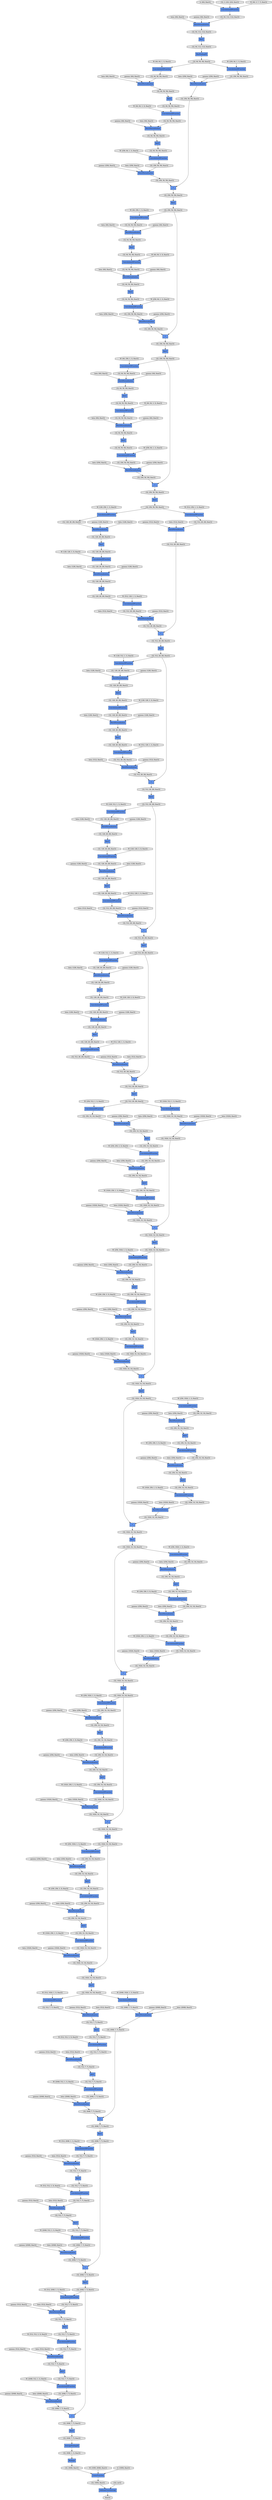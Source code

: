 digraph graphname{rankdir=TB;47191027253488 [label="beta: (512), float32",shape="octagon",fillcolor="#E0E0E0",style="filled"];47191027319080 [label="W: (256, 256, 3, 3), float32",shape="octagon",fillcolor="#E0E0E0",style="filled"];47191027319472 [label="gamma: (256), float32",shape="octagon",fillcolor="#E0E0E0",style="filled"];47191027254048 [label="W: (256, 512, 1, 1), float32",shape="octagon",fillcolor="#E0E0E0",style="filled"];47191027122976 [label="beta: (64), float32",shape="octagon",fillcolor="#E0E0E0",style="filled"];47191027319752 [label="beta: (256), float32",shape="octagon",fillcolor="#E0E0E0",style="filled"];47191027254440 [label="gamma: (256), float32",shape="octagon",fillcolor="#E0E0E0",style="filled"];47191027320088 [label="W: (1024, 256, 1, 1), float32",shape="octagon",fillcolor="#E0E0E0",style="filled"];47191027254720 [label="beta: (256), float32",shape="octagon",fillcolor="#E0E0E0",style="filled"];47191027123648 [label="gamma: (64), float32",shape="octagon",fillcolor="#E0E0E0",style="filled"];47191027320480 [label="gamma: (1024), float32",shape="octagon",fillcolor="#E0E0E0",style="filled"];47191027255056 [label="W: (256, 256, 3, 3), float32",shape="octagon",fillcolor="#E0E0E0",style="filled"];47191027320760 [label="beta: (1024), float32",shape="octagon",fillcolor="#E0E0E0",style="filled"];47191027124264 [label="b: (64), float32",shape="octagon",fillcolor="#E0E0E0",style="filled"];47191027255448 [label="gamma: (256), float32",shape="octagon",fillcolor="#E0E0E0",style="filled"];47191027321264 [label="W: (256, 1024, 1, 1), float32",shape="octagon",fillcolor="#E0E0E0",style="filled"];47191027255728 [label="beta: (256), float32",shape="octagon",fillcolor="#E0E0E0",style="filled"];47191027256064 [label="W: (1024, 256, 1, 1), float32",shape="octagon",fillcolor="#E0E0E0",style="filled"];47191027321656 [label="gamma: (256), float32",shape="octagon",fillcolor="#E0E0E0",style="filled"];47191027321936 [label="beta: (256), float32",shape="octagon",fillcolor="#E0E0E0",style="filled"];47191027256456 [label="gamma: (1024), float32",shape="octagon",fillcolor="#E0E0E0",style="filled"];47191027322272 [label="W: (256, 256, 3, 3), float32",shape="octagon",fillcolor="#E0E0E0",style="filled"];47191027256736 [label="beta: (1024), float32",shape="octagon",fillcolor="#E0E0E0",style="filled"];47191027257072 [label="W: (1024, 512, 1, 1), float32",shape="octagon",fillcolor="#E0E0E0",style="filled"];47191027322664 [label="gamma: (256), float32",shape="octagon",fillcolor="#E0E0E0",style="filled"];47192360292480 [label="Convolution2DFunction",shape="record",fillcolor="#6495ED",style="filled"];47191027159224 [label="beta: (256), float32",shape="octagon",fillcolor="#E0E0E0",style="filled"];47192360292536 [label="(32, 3, 224, 224), float32",shape="octagon",fillcolor="#E0E0E0",style="filled"];47191036825840 [label="gamma: (2048), float32",shape="octagon",fillcolor="#E0E0E0",style="filled"];47192360292760 [label="(32, 64, 112, 112), float32",shape="octagon",fillcolor="#E0E0E0",style="filled"];47192360817160 [label="(32, 1000), float32",shape="octagon",fillcolor="#E0E0E0",style="filled"];47191036826120 [label="beta: (2048), float32",shape="octagon",fillcolor="#E0E0E0",style="filled"];47192360292984 [label="ReLU",shape="record",fillcolor="#6495ED",style="filled"];47192360293040 [label="(32, 256, 56, 56), float32",shape="octagon",fillcolor="#E0E0E0",style="filled"];47192360293208 [label="(32, 256, 14, 14), float32",shape="octagon",fillcolor="#E0E0E0",style="filled"];47191027159896 [label="W: (64, 256, 1, 1), float32",shape="octagon",fillcolor="#E0E0E0",style="filled"];47192360293320 [label="Convolution2DFunction",shape="record",fillcolor="#6495ED",style="filled"];47191036826624 [label="W: (512, 2048, 1, 1), float32",shape="octagon",fillcolor="#E0E0E0",style="filled"];47192360293376 [label="(32, 256, 56, 56), float32",shape="octagon",fillcolor="#E0E0E0",style="filled"];47192360293488 [label="ReLU",shape="record",fillcolor="#6495ED",style="filled"];47192360293544 [label="BatchNormalization",shape="record",fillcolor="#6495ED",style="filled"];47191027160232 [label="gamma: (64), float32",shape="octagon",fillcolor="#E0E0E0",style="filled"];47192360293656 [label="(32, 64, 56, 56), float32",shape="octagon",fillcolor="#E0E0E0",style="filled"];47192360293712 [label="(32, 64, 56, 56), float32",shape="octagon",fillcolor="#E0E0E0",style="filled"];47191036827016 [label="gamma: (512), float32",shape="octagon",fillcolor="#E0E0E0",style="filled"];47192360293768 [label="BatchNormalization",shape="record",fillcolor="#6495ED",style="filled"];47192360293824 [label="ReLU",shape="record",fillcolor="#6495ED",style="filled"];47191027160512 [label="beta: (64), float32",shape="octagon",fillcolor="#E0E0E0",style="filled"];47192360293880 [label="Convolution2DFunction",shape="record",fillcolor="#6495ED",style="filled"];47191036827296 [label="beta: (512), float32",shape="octagon",fillcolor="#E0E0E0",style="filled"];47192360294048 [label="(32, 64, 56, 56), float32",shape="octagon",fillcolor="#E0E0E0",style="filled"];47192360294104 [label="(32, 64, 56, 56), float32",shape="octagon",fillcolor="#E0E0E0",style="filled"];47191027160792 [label="W: (64, 64, 3, 3), float32",shape="octagon",fillcolor="#E0E0E0",style="filled"];47192360294216 [label="BatchNormalization",shape="record",fillcolor="#6495ED",style="filled"];47191036827632 [label="W: (512, 512, 3, 3), float32",shape="octagon",fillcolor="#E0E0E0",style="filled"];47192360294384 [label="Convolution2DFunction",shape="record",fillcolor="#6495ED",style="filled"];47192360294440 [label="ReLU",shape="record",fillcolor="#6495ED",style="filled"];47191027161128 [label="gamma: (64), float32",shape="octagon",fillcolor="#E0E0E0",style="filled"];47192360294496 [label="(32, 64, 56, 56), float32",shape="octagon",fillcolor="#E0E0E0",style="filled"];47192360294552 [label="(32, 256, 56, 56), float32",shape="octagon",fillcolor="#E0E0E0",style="filled"];47192360294720 [label="ReLU",shape="record",fillcolor="#6495ED",style="filled"];47191027161408 [label="beta: (64), float32",shape="octagon",fillcolor="#E0E0E0",style="filled"];47191036828024 [label="gamma: (512), float32",shape="octagon",fillcolor="#E0E0E0",style="filled"];47192360294776 [label="(32, 64, 56, 56), float32",shape="octagon",fillcolor="#E0E0E0",style="filled"];47192360583064 [label="(32, 512, 7, 7), float32",shape="octagon",fillcolor="#E0E0E0",style="filled"];47192360294944 [label="_ + _",shape="record",fillcolor="#6495ED",style="filled"];47192360295000 [label="(32, 256, 56, 56), float32",shape="octagon",fillcolor="#E0E0E0",style="filled"];47192360819344 [label="float32",shape="octagon",fillcolor="#E0E0E0",style="filled"];47191036828304 [label="beta: (512), float32",shape="octagon",fillcolor="#E0E0E0",style="filled"];47192360295056 [label="BatchNormalization",shape="record",fillcolor="#6495ED",style="filled"];47192360295112 [label="(32, 64, 56, 56), float32",shape="octagon",fillcolor="#E0E0E0",style="filled"];47191027161744 [label="W: (256, 64, 1, 1), float32",shape="octagon",fillcolor="#E0E0E0",style="filled"];47192360196864 [label="ReLU",shape="record",fillcolor="#6495ED",style="filled"];47192360583120 [label="ReLU",shape="record",fillcolor="#6495ED",style="filled"];47192360295280 [label="(32, 256, 56, 56), float32",shape="octagon",fillcolor="#E0E0E0",style="filled"];47192360819624 [label="(32), int32",shape="octagon",fillcolor="#E0E0E0",style="filled"];47192360295336 [label="(32, 256, 56, 56), float32",shape="octagon",fillcolor="#E0E0E0",style="filled"];47191036828640 [label="W: (2048, 512, 1, 1), float32",shape="octagon",fillcolor="#E0E0E0",style="filled"];47191027162136 [label="gamma: (256), float32",shape="octagon",fillcolor="#E0E0E0",style="filled"];47192360295504 [label="Convolution2DFunction",shape="record",fillcolor="#6495ED",style="filled"];47192360295672 [label="Convolution2DFunction",shape="record",fillcolor="#6495ED",style="filled"];47191027162416 [label="beta: (256), float32",shape="octagon",fillcolor="#E0E0E0",style="filled"];47192360295728 [label="(32, 64, 112, 112), float32",shape="octagon",fillcolor="#E0E0E0",style="filled"];47191036829032 [label="gamma: (2048), float32",shape="octagon",fillcolor="#E0E0E0",style="filled"];47192360295784 [label="MaxPooling2D",shape="record",fillcolor="#6495ED",style="filled"];47192360295896 [label="(32, 64, 112, 112), float32",shape="octagon",fillcolor="#E0E0E0",style="filled"];47192360295952 [label="Convolution2DFunction",shape="record",fillcolor="#6495ED",style="filled"];47191036829312 [label="beta: (2048), float32",shape="octagon",fillcolor="#E0E0E0",style="filled"];47191027162920 [label="W: (64, 256, 1, 1), float32",shape="octagon",fillcolor="#E0E0E0",style="filled"];47192360296400 [label="(32, 64, 56, 56), float32",shape="octagon",fillcolor="#E0E0E0",style="filled"];47191027228744 [label="beta: (128), float32",shape="octagon",fillcolor="#E0E0E0",style="filled"];47191027195976 [label="W: (128, 128, 3, 3), float32",shape="octagon",fillcolor="#E0E0E0",style="filled"];47192360329512 [label="(32, 64, 56, 56), float32",shape="octagon",fillcolor="#E0E0E0",style="filled"];47192360329568 [label="BatchNormalization",shape="record",fillcolor="#6495ED",style="filled"];47191027229080 [label="W: (512, 128, 1, 1), float32",shape="octagon",fillcolor="#E0E0E0",style="filled"];47192360329624 [label="Convolution2DFunction",shape="record",fillcolor="#6495ED",style="filled"];47191027196368 [label="gamma: (128), float32",shape="octagon",fillcolor="#E0E0E0",style="filled"];47192360329680 [label="(32, 64, 56, 56), float32",shape="octagon",fillcolor="#E0E0E0",style="filled"];47192360329736 [label="ReLU",shape="record",fillcolor="#6495ED",style="filled"];47192360329792 [label="(32, 64, 56, 56), float32",shape="octagon",fillcolor="#E0E0E0",style="filled"];47192360329904 [label="BatchNormalization",shape="record",fillcolor="#6495ED",style="filled"];47191027196648 [label="beta: (128), float32",shape="octagon",fillcolor="#E0E0E0",style="filled"];47191027229472 [label="gamma: (512), float32",shape="octagon",fillcolor="#E0E0E0",style="filled"];47192360330184 [label="(32, 64, 56, 56), float32",shape="octagon",fillcolor="#E0E0E0",style="filled"];47191027229752 [label="beta: (512), float32",shape="octagon",fillcolor="#E0E0E0",style="filled"];47191027196984 [label="W: (512, 128, 1, 1), float32",shape="octagon",fillcolor="#E0E0E0",style="filled"];47192360330296 [label="Convolution2DFunction",shape="record",fillcolor="#6495ED",style="filled"];47192360330352 [label="(32, 64, 56, 56), float32",shape="octagon",fillcolor="#E0E0E0",style="filled"];47192360330408 [label="(32, 256, 56, 56), float32",shape="octagon",fillcolor="#E0E0E0",style="filled"];47192360330520 [label="(32, 128, 28, 28), float32",shape="octagon",fillcolor="#E0E0E0",style="filled"];47191027197376 [label="gamma: (512), float32",shape="octagon",fillcolor="#E0E0E0",style="filled"];47192360330688 [label="BatchNormalization",shape="record",fillcolor="#6495ED",style="filled"];47191027230256 [label="W: (128, 512, 1, 1), float32",shape="octagon",fillcolor="#E0E0E0",style="filled"];47192360330800 [label="(32, 256, 56, 56), float32",shape="octagon",fillcolor="#E0E0E0",style="filled"];47192360330856 [label="_ + _",shape="record",fillcolor="#6495ED",style="filled"];47192360330912 [label="(32, 256, 56, 56), float32",shape="octagon",fillcolor="#E0E0E0",style="filled"];47191027197656 [label="beta: (512), float32",shape="octagon",fillcolor="#E0E0E0",style="filled"];47192360331024 [label="(32, 256, 56, 56), float32",shape="octagon",fillcolor="#E0E0E0",style="filled"];47191027230648 [label="gamma: (128), float32",shape="octagon",fillcolor="#E0E0E0",style="filled"];47192360331248 [label="(32, 64, 56, 56), float32",shape="octagon",fillcolor="#E0E0E0",style="filled"];47191027197992 [label="W: (512, 256, 1, 1), float32",shape="octagon",fillcolor="#E0E0E0",style="filled"];47192360331304 [label="(32, 256, 56, 56), float32",shape="octagon",fillcolor="#E0E0E0",style="filled"];47191027230928 [label="beta: (128), float32",shape="octagon",fillcolor="#E0E0E0",style="filled"];47192360331472 [label="(32, 256, 56, 56), float32",shape="octagon",fillcolor="#E0E0E0",style="filled"];47192360331528 [label="ReLU",shape="record",fillcolor="#6495ED",style="filled"];47192360331584 [label="(32, 256, 56, 56), float32",shape="octagon",fillcolor="#E0E0E0",style="filled"];47192360331640 [label="ReLU",shape="record",fillcolor="#6495ED",style="filled"];47191027198384 [label="gamma: (512), float32",shape="octagon",fillcolor="#E0E0E0",style="filled"];47192360331808 [label="Convolution2DFunction",shape="record",fillcolor="#6495ED",style="filled"];47191027231264 [label="W: (128, 128, 3, 3), float32",shape="octagon",fillcolor="#E0E0E0",style="filled"];47192360331864 [label="(32, 256, 56, 56), float32",shape="octagon",fillcolor="#E0E0E0",style="filled"];47191027198664 [label="beta: (512), float32",shape="octagon",fillcolor="#E0E0E0",style="filled"];47192360332088 [label="Convolution2DFunction",shape="record",fillcolor="#6495ED",style="filled"];47192360332144 [label="(32, 128, 28, 28), float32",shape="octagon",fillcolor="#E0E0E0",style="filled"];47191027231656 [label="gamma: (128), float32",shape="octagon",fillcolor="#E0E0E0",style="filled"];47192360332200 [label="BatchNormalization",shape="record",fillcolor="#6495ED",style="filled"];47192360332256 [label="Convolution2DFunction",shape="record",fillcolor="#6495ED",style="filled"];47192360332312 [label="(32, 128, 28, 28), float32",shape="octagon",fillcolor="#E0E0E0",style="filled"];47192360332368 [label="ReLU",shape="record",fillcolor="#6495ED",style="filled"];47192360332424 [label="(32, 128, 28, 28), float32",shape="octagon",fillcolor="#E0E0E0",style="filled"];47191027231936 [label="beta: (128), float32",shape="octagon",fillcolor="#E0E0E0",style="filled"];47191027199168 [label="W: (128, 512, 1, 1), float32",shape="octagon",fillcolor="#E0E0E0",style="filled"];47192360332536 [label="BatchNormalization",shape="record",fillcolor="#6495ED",style="filled"];47191027232272 [label="W: (512, 128, 1, 1), float32",shape="octagon",fillcolor="#E0E0E0",style="filled"];47192360332816 [label="(32, 128, 28, 28), float32",shape="octagon",fillcolor="#E0E0E0",style="filled"];47191027199560 [label="gamma: (128), float32",shape="octagon",fillcolor="#E0E0E0",style="filled"];47192360332928 [label="Convolution2DFunction",shape="record",fillcolor="#6495ED",style="filled"];47192360332984 [label="(32, 128, 28, 28), float32",shape="octagon",fillcolor="#E0E0E0",style="filled"];47192360333040 [label="(32, 512, 28, 28), float32",shape="octagon",fillcolor="#E0E0E0",style="filled"];47191027199840 [label="beta: (128), float32",shape="octagon",fillcolor="#E0E0E0",style="filled"];47192360333152 [label="Convolution2DFunction",shape="record",fillcolor="#6495ED",style="filled"];47191027232664 [label="gamma: (512), float32",shape="octagon",fillcolor="#E0E0E0",style="filled"];47191027298432 [label="W: (256, 1024, 1, 1), float32",shape="octagon",fillcolor="#E0E0E0",style="filled"];47191027364136 [label="beta: (1024), float32",shape="octagon",fillcolor="#E0E0E0",style="filled"];47191027298824 [label="gamma: (256), float32",shape="octagon",fillcolor="#E0E0E0",style="filled"];47192360202984 [label="BatchNormalization",shape="record",fillcolor="#6495ED",style="filled"];47191027299104 [label="beta: (256), float32",shape="octagon",fillcolor="#E0E0E0",style="filled"];47191027364696 [label="W: (512, 1024, 1, 1), float32",shape="octagon",fillcolor="#E0E0E0",style="filled"];47191027299440 [label="W: (256, 256, 3, 3), float32",shape="octagon",fillcolor="#E0E0E0",style="filled"];47191027365088 [label="gamma: (512), float32",shape="octagon",fillcolor="#E0E0E0",style="filled"];47191027365368 [label="beta: (512), float32",shape="octagon",fillcolor="#E0E0E0",style="filled"];47191027299832 [label="gamma: (256), float32",shape="octagon",fillcolor="#E0E0E0",style="filled"];47192359679648 [label="Convolution2DFunction",shape="record",fillcolor="#6495ED",style="filled"];47191027300112 [label="beta: (256), float32",shape="octagon",fillcolor="#E0E0E0",style="filled"];47191027365704 [label="W: (512, 512, 3, 3), float32",shape="octagon",fillcolor="#E0E0E0",style="filled"];47191027300448 [label="W: (1024, 256, 1, 1), float32",shape="octagon",fillcolor="#E0E0E0",style="filled"];47191027366096 [label="gamma: (512), float32",shape="octagon",fillcolor="#E0E0E0",style="filled"];47191027366376 [label="beta: (512), float32",shape="octagon",fillcolor="#E0E0E0",style="filled"];47191027300840 [label="gamma: (1024), float32",shape="octagon",fillcolor="#E0E0E0",style="filled"];47191027301120 [label="beta: (1024), float32",shape="octagon",fillcolor="#E0E0E0",style="filled"];47191027366712 [label="W: (2048, 512, 1, 1), float32",shape="octagon",fillcolor="#E0E0E0",style="filled"];47191027367104 [label="gamma: (2048), float32",shape="octagon",fillcolor="#E0E0E0",style="filled"];47191027301624 [label="W: (256, 1024, 1, 1), float32",shape="octagon",fillcolor="#E0E0E0",style="filled"];47191027367384 [label="beta: (2048), float32",shape="octagon",fillcolor="#E0E0E0",style="filled"];47191027302016 [label="gamma: (256), float32",shape="octagon",fillcolor="#E0E0E0",style="filled"];47191027367720 [label="W: (2048, 1024, 1, 1), float32",shape="octagon",fillcolor="#E0E0E0",style="filled"];47191027302296 [label="beta: (256), float32",shape="octagon",fillcolor="#E0E0E0",style="filled"];47189656092568 [label="BatchNormalization",shape="record",fillcolor="#6495ED",style="filled"];47192360403016 [label="BatchNormalization",shape="record",fillcolor="#6495ED",style="filled"];47191027335296 [label="beta: (256), float32",shape="octagon",fillcolor="#E0E0E0",style="filled"];47192360403072 [label="ReLU",shape="record",fillcolor="#6495ED",style="filled"];47192360403128 [label="(32, 512, 28, 28), float32",shape="octagon",fillcolor="#E0E0E0",style="filled"];47192360403184 [label="_ + _",shape="record",fillcolor="#6495ED",style="filled"];47192360403240 [label="(32, 512, 28, 28), float32",shape="octagon",fillcolor="#E0E0E0",style="filled"];47192360403352 [label="BatchNormalization",shape="record",fillcolor="#6495ED",style="filled"];47191027335632 [label="W: (1024, 256, 1, 1), float32",shape="octagon",fillcolor="#E0E0E0",style="filled"];47191027139080 [label="W: (64, 64, 1, 1), float32",shape="octagon",fillcolor="#E0E0E0",style="filled"];47192360403632 [label="(32, 512, 28, 28), float32",shape="octagon",fillcolor="#E0E0E0",style="filled"];47192360403688 [label="ReLU",shape="record",fillcolor="#6495ED",style="filled"];47192360403744 [label="(32, 128, 28, 28), float32",shape="octagon",fillcolor="#E0E0E0",style="filled"];47191027336024 [label="gamma: (1024), float32",shape="octagon",fillcolor="#E0E0E0",style="filled"];47192360403800 [label="(32, 512, 28, 28), float32",shape="octagon",fillcolor="#E0E0E0",style="filled"];47191027139472 [label="gamma: (64), float32",shape="octagon",fillcolor="#E0E0E0",style="filled"];47192360403968 [label="Convolution2DFunction",shape="record",fillcolor="#6495ED",style="filled"];47192360404024 [label="(32, 512, 28, 28), float32",shape="octagon",fillcolor="#E0E0E0",style="filled"];47191027336304 [label="beta: (1024), float32",shape="octagon",fillcolor="#E0E0E0",style="filled"];47191027139752 [label="beta: (64), float32",shape="octagon",fillcolor="#E0E0E0",style="filled"];47192360404248 [label="Convolution2DFunction",shape="record",fillcolor="#6495ED",style="filled"];47192360404304 [label="(32, 128, 28, 28), float32",shape="octagon",fillcolor="#E0E0E0",style="filled"];47192360404360 [label="BatchNormalization",shape="record",fillcolor="#6495ED",style="filled"];47192360404416 [label="Convolution2DFunction",shape="record",fillcolor="#6495ED",style="filled"];47192360404472 [label="(32, 128, 28, 28), float32",shape="octagon",fillcolor="#E0E0E0",style="filled"];47191027140088 [label="W: (64, 64, 3, 3), float32",shape="octagon",fillcolor="#E0E0E0",style="filled"];47192360404528 [label="ReLU",shape="record",fillcolor="#6495ED",style="filled"];47191027336808 [label="W: (256, 1024, 1, 1), float32",shape="octagon",fillcolor="#E0E0E0",style="filled"];47192360404584 [label="(32, 128, 28, 28), float32",shape="octagon",fillcolor="#E0E0E0",style="filled"];47192360404696 [label="BatchNormalization",shape="record",fillcolor="#6495ED",style="filled"];47191027140480 [label="gamma: (64), float32",shape="octagon",fillcolor="#E0E0E0",style="filled"];47191027337200 [label="gamma: (256), float32",shape="octagon",fillcolor="#E0E0E0",style="filled"];47192360404976 [label="(32, 128, 28, 28), float32",shape="octagon",fillcolor="#E0E0E0",style="filled"];47192360405032 [label="(32, 128, 28, 28), float32",shape="octagon",fillcolor="#E0E0E0",style="filled"];47192360405088 [label="_ + _",shape="record",fillcolor="#6495ED",style="filled"];47192360405144 [label="(32, 128, 28, 28), float32",shape="octagon",fillcolor="#E0E0E0",style="filled"];47191027140760 [label="beta: (64), float32",shape="octagon",fillcolor="#E0E0E0",style="filled"];47192360405200 [label="(32, 512, 28, 28), float32",shape="octagon",fillcolor="#E0E0E0",style="filled"];47191027337480 [label="beta: (256), float32",shape="octagon",fillcolor="#E0E0E0",style="filled"];47192360405312 [label="BatchNormalization",shape="record",fillcolor="#6495ED",style="filled"];47192360405480 [label="ReLU",shape="record",fillcolor="#6495ED",style="filled"];47191027141096 [label="W: (256, 64, 1, 1), float32",shape="octagon",fillcolor="#E0E0E0",style="filled"];47191027337816 [label="W: (256, 256, 3, 3), float32",shape="octagon",fillcolor="#E0E0E0",style="filled"];47192360405592 [label="(32, 512, 28, 28), float32",shape="octagon",fillcolor="#E0E0E0",style="filled"];47192360405648 [label="ReLU",shape="record",fillcolor="#6495ED",style="filled"];47192360405704 [label="(32, 512, 28, 28), float32",shape="octagon",fillcolor="#E0E0E0",style="filled"];47192360405872 [label="Convolution2DFunction",shape="record",fillcolor="#6495ED",style="filled"];47191027141488 [label="gamma: (256), float32",shape="octagon",fillcolor="#E0E0E0",style="filled"];47192360405928 [label="(32, 512, 28, 28), float32",shape="octagon",fillcolor="#E0E0E0",style="filled"];47191027338208 [label="gamma: (256), float32",shape="octagon",fillcolor="#E0E0E0",style="filled"];47191027141768 [label="beta: (256), float32",shape="octagon",fillcolor="#E0E0E0",style="filled"];47192360406208 [label="Convolution2DFunction",shape="record",fillcolor="#6495ED",style="filled"];47191027338488 [label="beta: (256), float32",shape="octagon",fillcolor="#E0E0E0",style="filled"];47192360406264 [label="(32, 128, 28, 28), float32",shape="octagon",fillcolor="#E0E0E0",style="filled"];47192360406320 [label="BatchNormalization",shape="record",fillcolor="#6495ED",style="filled"];47192360406376 [label="Convolution2DFunction",shape="record",fillcolor="#6495ED",style="filled"];47192360406432 [label="(32, 128, 28, 28), float32",shape="octagon",fillcolor="#E0E0E0",style="filled"];47192360406488 [label="ReLU",shape="record",fillcolor="#6495ED",style="filled"];47191027142104 [label="W: (256, 64, 1, 1), float32",shape="octagon",fillcolor="#E0E0E0",style="filled"];47192360406544 [label="(32, 128, 28, 28), float32",shape="octagon",fillcolor="#E0E0E0",style="filled"];47191027338824 [label="W: (1024, 256, 1, 1), float32",shape="octagon",fillcolor="#E0E0E0",style="filled"];47192360406656 [label="BatchNormalization",shape="record",fillcolor="#6495ED",style="filled"];47191027142496 [label="gamma: (256), float32",shape="octagon",fillcolor="#E0E0E0",style="filled"];47192360406936 [label="(32, 128, 28, 28), float32",shape="octagon",fillcolor="#E0E0E0",style="filled"];47191027339216 [label="gamma: (1024), float32",shape="octagon",fillcolor="#E0E0E0",style="filled"];47192360406992 [label="_ + _",shape="record",fillcolor="#6495ED",style="filled"];47192360603720 [label="BatchNormalization",shape="record",fillcolor="#6495ED",style="filled"];47192360439880 [label="(32, 128, 28, 28), float32",shape="octagon",fillcolor="#E0E0E0",style="filled"];47189670613064 [label="W: (64, 3, 7, 7), float32",shape="octagon",fillcolor="#E0E0E0",style="filled"];47192360439936 [label="(32, 128, 28, 28), float32",shape="octagon",fillcolor="#E0E0E0",style="filled"];47191036842168 [label="W: (512, 2048, 1, 1), float32",shape="octagon",fillcolor="#E0E0E0",style="filled"];47191027273912 [label="gamma: (1024), float32",shape="octagon",fillcolor="#E0E0E0",style="filled"];47192360439992 [label="(32, 512, 28, 28), float32",shape="octagon",fillcolor="#E0E0E0",style="filled"];47192360440104 [label="BatchNormalization",shape="record",fillcolor="#6495ED",style="filled"];47192360604056 [label="(32, 512, 7, 7), float32",shape="octagon",fillcolor="#E0E0E0",style="filled"];47192360440272 [label="ReLU",shape="record",fillcolor="#6495ED",style="filled"];47191027274192 [label="beta: (1024), float32",shape="octagon",fillcolor="#E0E0E0",style="filled"];47192360604112 [label="BatchNormalization",shape="record",fillcolor="#6495ED",style="filled"];47192360440384 [label="(32, 512, 28, 28), float32",shape="octagon",fillcolor="#E0E0E0",style="filled"];47191036842560 [label="gamma: (512), float32",shape="octagon",fillcolor="#E0E0E0",style="filled"];47192360604224 [label="ReLU",shape="record",fillcolor="#6495ED",style="filled"];47192360440440 [label="ReLU",shape="record",fillcolor="#6495ED",style="filled"];47189670351536 [label="Convolution2DFunction",shape="record",fillcolor="#6495ED",style="filled"];47192360440496 [label="(32, 512, 28, 28), float32",shape="octagon",fillcolor="#E0E0E0",style="filled"];47192360604448 [label="(32, 512, 7, 7), float32",shape="octagon",fillcolor="#E0E0E0",style="filled"];47191036842840 [label="beta: (512), float32",shape="octagon",fillcolor="#E0E0E0",style="filled"];47192360604504 [label="Convolution2DFunction",shape="record",fillcolor="#6495ED",style="filled"];47192360440720 [label="(32, 512, 28, 28), float32",shape="octagon",fillcolor="#E0E0E0",style="filled"];47192360604560 [label="(32, 2048, 7, 7), float32",shape="octagon",fillcolor="#E0E0E0",style="filled"];47191027274696 [label="W: (256, 1024, 1, 1), float32",shape="octagon",fillcolor="#E0E0E0",style="filled"];47188624626688 [label="ReLU",shape="record",fillcolor="#6495ED",style="filled"];47192360604728 [label="BatchNormalization",shape="record",fillcolor="#6495ED",style="filled"];47192360604784 [label="(32, 2048, 7, 7), float32",shape="octagon",fillcolor="#E0E0E0",style="filled"];47191036843176 [label="W: (512, 512, 3, 3), float32",shape="octagon",fillcolor="#E0E0E0",style="filled"];47192360604840 [label="(32, 2048, 7, 7), float32",shape="octagon",fillcolor="#E0E0E0",style="filled"];47192360441000 [label="Convolution2DFunction",shape="record",fillcolor="#6495ED",style="filled"];47192360441056 [label="(32, 128, 28, 28), float32",shape="octagon",fillcolor="#E0E0E0",style="filled"];47192360441112 [label="BatchNormalization",shape="record",fillcolor="#6495ED",style="filled"];47191027275088 [label="gamma: (256), float32",shape="octagon",fillcolor="#E0E0E0",style="filled"];47192360441168 [label="Convolution2DFunction",shape="record",fillcolor="#6495ED",style="filled"];47192360441224 [label="(32, 128, 28, 28), float32",shape="octagon",fillcolor="#E0E0E0",style="filled"];47192360441280 [label="ReLU",shape="record",fillcolor="#6495ED",style="filled"];47192360441336 [label="(32, 128, 28, 28), float32",shape="octagon",fillcolor="#E0E0E0",style="filled"];47191036843568 [label="gamma: (512), float32",shape="octagon",fillcolor="#E0E0E0",style="filled"];47192360605232 [label="(32, 2048, 7, 7), float32",shape="octagon",fillcolor="#E0E0E0",style="filled"];47192360605288 [label="_ + _",shape="record",fillcolor="#6495ED",style="filled"];47191027275368 [label="beta: (256), float32",shape="octagon",fillcolor="#E0E0E0",style="filled"];47192360441448 [label="BatchNormalization",shape="record",fillcolor="#6495ED",style="filled"];47192360605400 [label="Convolution2DFunction",shape="record",fillcolor="#6495ED",style="filled"];47191036843848 [label="beta: (512), float32",shape="octagon",fillcolor="#E0E0E0",style="filled"];47192360605512 [label="BatchNormalization",shape="record",fillcolor="#6495ED",style="filled"];47192360441728 [label="(32, 128, 28, 28), float32",shape="octagon",fillcolor="#E0E0E0",style="filled"];47192360605568 [label="(32, 2048, 7, 7), float32",shape="octagon",fillcolor="#E0E0E0",style="filled"];47192360605624 [label="Convolution2DFunction",shape="record",fillcolor="#6495ED",style="filled"];47191027275704 [label="W: (256, 256, 3, 3), float32",shape="octagon",fillcolor="#E0E0E0",style="filled"];47192360441840 [label="_ + _",shape="record",fillcolor="#6495ED",style="filled"];47192360441896 [label="(32, 128, 28, 28), float32",shape="octagon",fillcolor="#E0E0E0",style="filled"];47192360605736 [label="(32, 512, 7, 7), float32",shape="octagon",fillcolor="#E0E0E0",style="filled"];47192360441952 [label="(32, 512, 28, 28), float32",shape="octagon",fillcolor="#E0E0E0",style="filled"];47192360605792 [label="ReLU",shape="record",fillcolor="#6495ED",style="filled"];47191036844184 [label="W: (2048, 512, 1, 1), float32",shape="octagon",fillcolor="#E0E0E0",style="filled"];47192360442064 [label="ReLU",shape="record",fillcolor="#6495ED",style="filled"];47192360605960 [label="(32, 2048, 7, 7), float32",shape="octagon",fillcolor="#E0E0E0",style="filled"];47191027276096 [label="gamma: (256), float32",shape="octagon",fillcolor="#E0E0E0",style="filled"];47192360442232 [label="ReLU",shape="record",fillcolor="#6495ED",style="filled"];47192360442288 [label="BatchNormalization",shape="record",fillcolor="#6495ED",style="filled"];47192360606128 [label="Convolution2DFunction",shape="record",fillcolor="#6495ED",style="filled"];47192360442344 [label="(32, 512, 28, 28), float32",shape="octagon",fillcolor="#E0E0E0",style="filled"];47192360606184 [label="(32, 512, 7, 7), float32",shape="octagon",fillcolor="#E0E0E0",style="filled"];47191036844576 [label="gamma: (2048), float32",shape="octagon",fillcolor="#E0E0E0",style="filled"];47192360442400 [label="(32, 256, 14, 14), float32",shape="octagon",fillcolor="#E0E0E0",style="filled"];47192360442456 [label="(32, 512, 28, 28), float32",shape="octagon",fillcolor="#E0E0E0",style="filled"];47191027276376 [label="beta: (256), float32",shape="octagon",fillcolor="#E0E0E0",style="filled"];47192360606408 [label="(32, 512, 7, 7), float32",shape="octagon",fillcolor="#E0E0E0",style="filled"];47192360606464 [label="ReLU",shape="record",fillcolor="#6495ED",style="filled"];47191036844856 [label="beta: (2048), float32",shape="octagon",fillcolor="#E0E0E0",style="filled"];47192360442680 [label="(32, 512, 28, 28), float32",shape="octagon",fillcolor="#E0E0E0",style="filled"];47192360606576 [label="(32, 512, 7, 7), float32",shape="octagon",fillcolor="#E0E0E0",style="filled"];47192360606632 [label="Convolution2DFunction",shape="record",fillcolor="#6495ED",style="filled"];47191027276712 [label="W: (1024, 256, 1, 1), float32",shape="octagon",fillcolor="#E0E0E0",style="filled"];47192360606688 [label="ReLU",shape="record",fillcolor="#6495ED",style="filled"];47192360442904 [label="Convolution2DFunction",shape="record",fillcolor="#6495ED",style="filled"];47192360442960 [label="(32, 256, 14, 14), float32",shape="octagon",fillcolor="#E0E0E0",style="filled"];47191036845192 [label="W: (1000, 2048), float32",shape="octagon",fillcolor="#E0E0E0",style="filled"];47192360443016 [label="BatchNormalization",shape="record",fillcolor="#6495ED",style="filled"];47192360606912 [label="BatchNormalization",shape="record",fillcolor="#6495ED",style="filled"];47192360443072 [label="Convolution2DFunction",shape="record",fillcolor="#6495ED",style="filled"];47192360443128 [label="(32, 256, 14, 14), float32",shape="octagon",fillcolor="#E0E0E0",style="filled"];47192360606968 [label="(32, 512, 7, 7), float32",shape="octagon",fillcolor="#E0E0E0",style="filled"];47191027277104 [label="gamma: (1024), float32",shape="octagon",fillcolor="#E0E0E0",style="filled"];47192360443184 [label="ReLU",shape="record",fillcolor="#6495ED",style="filled"];47192360443240 [label="(32, 256, 14, 14), float32",shape="octagon",fillcolor="#E0E0E0",style="filled"];47192360607136 [label="BatchNormalization",shape="record",fillcolor="#6495ED",style="filled"];47192360443352 [label="BatchNormalization",shape="record",fillcolor="#6495ED",style="filled"];47191027277384 [label="beta: (1024), float32",shape="octagon",fillcolor="#E0E0E0",style="filled"];47191036845696 [label="b: (1000), float32",shape="octagon",fillcolor="#E0E0E0",style="filled"];47192360607360 [label="(32, 512, 7, 7), float32",shape="octagon",fillcolor="#E0E0E0",style="filled"];47188818976384 [label="_ + _",shape="record",fillcolor="#6495ED",style="filled"];47192360607416 [label="_ + _",shape="record",fillcolor="#6495ED",style="filled"];47192360607472 [label="(32, 2048, 7, 7), float32",shape="octagon",fillcolor="#E0E0E0",style="filled"];47192360443632 [label="(32, 256, 14, 14), float32",shape="octagon",fillcolor="#E0E0E0",style="filled"];47192360443744 [label="Convolution2DFunction",shape="record",fillcolor="#6495ED",style="filled"];47192360443800 [label="(32, 256, 14, 14), float32",shape="octagon",fillcolor="#E0E0E0",style="filled"];47192360443856 [label="(32, 1024, 14, 14), float32",shape="octagon",fillcolor="#E0E0E0",style="filled"];47192360509568 [label="BatchNormalization",shape="record",fillcolor="#6495ED",style="filled"];47192360509624 [label="(32, 256, 14, 14), float32",shape="octagon",fillcolor="#E0E0E0",style="filled"];47192360509680 [label="(32, 256, 14, 14), float32",shape="octagon",fillcolor="#E0E0E0",style="filled"];47191027212528 [label="W: (128, 128, 3, 3), float32",shape="octagon",fillcolor="#E0E0E0",style="filled"];47191027179760 [label="gamma: (64), float32",shape="octagon",fillcolor="#E0E0E0",style="filled"];47192360509736 [label="_ + _",shape="record",fillcolor="#6495ED",style="filled"];47192360509792 [label="(32, 256, 14, 14), float32",shape="octagon",fillcolor="#E0E0E0",style="filled"];47189670388064 [label="(32, 64, 56, 56), float32",shape="octagon",fillcolor="#E0E0E0",style="filled"];47192360509848 [label="(32, 1024, 14, 14), float32",shape="octagon",fillcolor="#E0E0E0",style="filled"];47192360247704 [label="BatchNormalization",shape="record",fillcolor="#6495ED",style="filled"];47192360509960 [label="BatchNormalization",shape="record",fillcolor="#6495ED",style="filled"];47191027180040 [label="beta: (64), float32",shape="octagon",fillcolor="#E0E0E0",style="filled"];47191027212920 [label="gamma: (128), float32",shape="octagon",fillcolor="#E0E0E0",style="filled"];47192360510128 [label="ReLU",shape="record",fillcolor="#6495ED",style="filled"];47192360510240 [label="(32, 1024, 14, 14), float32",shape="octagon",fillcolor="#E0E0E0",style="filled"];47192360510296 [label="ReLU",shape="record",fillcolor="#6495ED",style="filled"];47191027180376 [label="W: (64, 64, 3, 3), float32",shape="octagon",fillcolor="#E0E0E0",style="filled"];47192360510352 [label="(32, 1024, 14, 14), float32",shape="octagon",fillcolor="#E0E0E0",style="filled"];47191027213200 [label="beta: (128), float32",shape="octagon",fillcolor="#E0E0E0",style="filled"];47192360510520 [label="Convolution2DFunction",shape="record",fillcolor="#6495ED",style="filled"];47192360510576 [label="(32, 1024, 14, 14), float32",shape="octagon",fillcolor="#E0E0E0",style="filled"];47191027213536 [label="W: (512, 128, 1, 1), float32",shape="octagon",fillcolor="#E0E0E0",style="filled"];47191027180768 [label="gamma: (64), float32",shape="octagon",fillcolor="#E0E0E0",style="filled"];47192360510856 [label="Convolution2DFunction",shape="record",fillcolor="#6495ED",style="filled"];47192360510912 [label="(32, 256, 14, 14), float32",shape="octagon",fillcolor="#E0E0E0",style="filled"];47192360510968 [label="BatchNormalization",shape="record",fillcolor="#6495ED",style="filled"];47191027181048 [label="beta: (64), float32",shape="octagon",fillcolor="#E0E0E0",style="filled"];47192360511024 [label="Convolution2DFunction",shape="record",fillcolor="#6495ED",style="filled"];47192360511080 [label="(32, 256, 14, 14), float32",shape="octagon",fillcolor="#E0E0E0",style="filled"];47191027213928 [label="gamma: (512), float32",shape="octagon",fillcolor="#E0E0E0",style="filled"];47192360511136 [label="ReLU",shape="record",fillcolor="#6495ED",style="filled"];47192360511192 [label="(32, 256, 14, 14), float32",shape="octagon",fillcolor="#E0E0E0",style="filled"];47192360511304 [label="BatchNormalization",shape="record",fillcolor="#6495ED",style="filled"];47191027181384 [label="W: (256, 64, 1, 1), float32",shape="octagon",fillcolor="#E0E0E0",style="filled"];47192360249160 [label="ReLU",shape="record",fillcolor="#6495ED",style="filled"];47191027214208 [label="beta: (512), float32",shape="octagon",fillcolor="#E0E0E0",style="filled"];47192360249328 [label="(32, 64, 56, 56), float32",shape="octagon",fillcolor="#E0E0E0",style="filled"];47192360511584 [label="(32, 256, 14, 14), float32",shape="octagon",fillcolor="#E0E0E0",style="filled"];47192360511640 [label="ReLU",shape="record",fillcolor="#6495ED",style="filled"];47192360249496 [label="BatchNormalization",shape="record",fillcolor="#6495ED",style="filled"];47192360511696 [label="_ + _",shape="record",fillcolor="#6495ED",style="filled"];47191027181776 [label="gamma: (256), float32",shape="octagon",fillcolor="#E0E0E0",style="filled"];47192360511752 [label="(32, 256, 14, 14), float32",shape="octagon",fillcolor="#E0E0E0",style="filled"];47192360511808 [label="(32, 1024, 14, 14), float32",shape="octagon",fillcolor="#E0E0E0",style="filled"];47191027214712 [label="W: (128, 512, 1, 1), float32",shape="octagon",fillcolor="#E0E0E0",style="filled"];47192360249720 [label="(32, 64, 56, 56), float32",shape="octagon",fillcolor="#E0E0E0",style="filled"];47192360511920 [label="BatchNormalization",shape="record",fillcolor="#6495ED",style="filled"];47191027182056 [label="beta: (256), float32",shape="octagon",fillcolor="#E0E0E0",style="filled"];47192360512200 [label="(32, 1024, 14, 14), float32",shape="octagon",fillcolor="#E0E0E0",style="filled"];47191027215104 [label="gamma: (128), float32",shape="octagon",fillcolor="#E0E0E0",style="filled"];47192360512424 [label="ReLU",shape="record",fillcolor="#6495ED",style="filled"];47191027215384 [label="beta: (128), float32",shape="octagon",fillcolor="#E0E0E0",style="filled"];47191027182616 [label="W: (128, 256, 1, 1), float32",shape="octagon",fillcolor="#E0E0E0",style="filled"];47189670390808 [label="Convolution2DFunction",shape="record",fillcolor="#6495ED",style="filled"];47191027215720 [label="W: (128, 128, 3, 3), float32",shape="octagon",fillcolor="#E0E0E0",style="filled"];47191027183008 [label="gamma: (128), float32",shape="octagon",fillcolor="#E0E0E0",style="filled"];47192360251008 [label="Convolution2DFunction",shape="record",fillcolor="#6495ED",style="filled"];47192360251064 [label="BatchNormalization",shape="record",fillcolor="#6495ED",style="filled"];47191027183288 [label="beta: (128), float32",shape="octagon",fillcolor="#E0E0E0",style="filled"];47191027216112 [label="gamma: (128), float32",shape="octagon",fillcolor="#E0E0E0",style="filled"];47192360251120 [label="(32, 64, 56, 56), float32",shape="octagon",fillcolor="#E0E0E0",style="filled"];47192360251176 [label="(32, 64, 56, 56), float32",shape="octagon",fillcolor="#E0E0E0",style="filled"];47192360644736 [label="(32, 2048, 7, 7), float32",shape="octagon",fillcolor="#E0E0E0",style="filled"];47192360480896 [label="ReLU",shape="record",fillcolor="#6495ED",style="filled"];47192360644792 [label="LinearFunction",shape="record",fillcolor="#6495ED",style="filled"];47192360644848 [label="(32, 2048, 7, 7), float32",shape="octagon",fillcolor="#E0E0E0",style="filled"];47192360579312 [label="BatchNormalization",shape="record",fillcolor="#6495ED",style="filled"];47192360579368 [label="(32, 256, 14, 14), float32",shape="octagon",fillcolor="#E0E0E0",style="filled"];47192360481064 [label="BatchNormalization",shape="record",fillcolor="#6495ED",style="filled"];47192360644960 [label="(32, 2048, 7, 7), float32",shape="octagon",fillcolor="#E0E0E0",style="filled"];47192360481120 [label="BatchNormalization",shape="record",fillcolor="#6495ED",style="filled"];47192360481176 [label="(32, 1024, 14, 14), float32",shape="octagon",fillcolor="#E0E0E0",style="filled"];47192360645072 [label="(32, 512, 7, 7), float32",shape="octagon",fillcolor="#E0E0E0",style="filled"];47192360481232 [label="_ + _",shape="record",fillcolor="#6495ED",style="filled"];47192360645128 [label="ReLU",shape="record",fillcolor="#6495ED",style="filled"];47192360481288 [label="(32, 1024, 14, 14), float32",shape="octagon",fillcolor="#E0E0E0",style="filled"];47192360579704 [label="(32, 256, 14, 14), float32",shape="octagon",fillcolor="#E0E0E0",style="filled"];47192360546992 [label="(32, 1024, 14, 14), float32",shape="octagon",fillcolor="#E0E0E0",style="filled"];47192360645408 [label="ReLU",shape="record",fillcolor="#6495ED",style="filled"];47192360547160 [label="Convolution2DFunction",shape="record",fillcolor="#6495ED",style="filled"];47192360481624 [label="Convolution2DFunction",shape="record",fillcolor="#6495ED",style="filled"];47192360481680 [label="(32, 1024, 14, 14), float32",shape="octagon",fillcolor="#E0E0E0",style="filled"];47192360645520 [label="BatchNormalization",shape="record",fillcolor="#6495ED",style="filled"];47192360579984 [label="Convolution2DFunction",shape="record",fillcolor="#6495ED",style="filled"];47192360547216 [label="(32, 1024, 14, 14), float32",shape="octagon",fillcolor="#E0E0E0",style="filled"];47192360481736 [label="ReLU",shape="record",fillcolor="#6495ED",style="filled"];47192360645632 [label="Convolution2DFunction",shape="record",fillcolor="#6495ED",style="filled"];47192360481792 [label="(32, 256, 14, 14), float32",shape="octagon",fillcolor="#E0E0E0",style="filled"];47192360481848 [label="(32, 1024, 14, 14), float32",shape="octagon",fillcolor="#E0E0E0",style="filled"];47192360645744 [label="(32, 512, 7, 7), float32",shape="octagon",fillcolor="#E0E0E0",style="filled"];47192360645800 [label="Convolution2DFunction",shape="record",fillcolor="#6495ED",style="filled"];47192360580264 [label="ReLU",shape="record",fillcolor="#6495ED",style="filled"];47192360547496 [label="Convolution2DFunction",shape="record",fillcolor="#6495ED",style="filled"];47192360482016 [label="Convolution2DFunction",shape="record",fillcolor="#6495ED",style="filled"];47192360482072 [label="(32, 1024, 14, 14), float32",shape="octagon",fillcolor="#E0E0E0",style="filled"];47192360645968 [label="(32, 512, 7, 7), float32",shape="octagon",fillcolor="#E0E0E0",style="filled"];47192360646024 [label="(32, 512, 7, 7), float32",shape="octagon",fillcolor="#E0E0E0",style="filled"];47192360580488 [label="(32, 256, 14, 14), float32",shape="octagon",fillcolor="#E0E0E0",style="filled"];47192360646136 [label="BatchNormalization",shape="record",fillcolor="#6495ED",style="filled"];47192360482296 [label="Convolution2DFunction",shape="record",fillcolor="#6495ED",style="filled"];47192360482352 [label="(32, 256, 14, 14), float32",shape="octagon",fillcolor="#E0E0E0",style="filled"];47192360482408 [label="BatchNormalization",shape="record",fillcolor="#6495ED",style="filled"];47192360482464 [label="Convolution2DFunction",shape="record",fillcolor="#6495ED",style="filled"];47192360580824 [label="(32, 256, 14, 14), float32",shape="octagon",fillcolor="#E0E0E0",style="filled"];47192360482520 [label="(32, 256, 14, 14), float32",shape="octagon",fillcolor="#E0E0E0",style="filled"];47192360482576 [label="ReLU",shape="record",fillcolor="#6495ED",style="filled"];47192360646416 [label="(32, 512, 7, 7), float32",shape="octagon",fillcolor="#E0E0E0",style="filled"];47192360580880 [label="BatchNormalization",shape="record",fillcolor="#6495ED",style="filled"];47192360482632 [label="(32, 256, 14, 14), float32",shape="octagon",fillcolor="#E0E0E0",style="filled"];47192360646472 [label="(32, 2048), float32",shape="octagon",fillcolor="#E0E0E0",style="filled"];47192360580936 [label="BatchNormalization",shape="record",fillcolor="#6495ED",style="filled"];47192360646528 [label="_ + _",shape="record",fillcolor="#6495ED",style="filled"];47192360646584 [label="(32, 512, 7, 7), float32",shape="octagon",fillcolor="#E0E0E0",style="filled"];47192360482744 [label="BatchNormalization",shape="record",fillcolor="#6495ED",style="filled"];47192360646640 [label="(32, 2048, 7, 7), float32",shape="octagon",fillcolor="#E0E0E0",style="filled"];47192360581104 [label="(32, 256, 14, 14), float32",shape="octagon",fillcolor="#E0E0E0",style="filled"];47192360581160 [label="_ + _",shape="record",fillcolor="#6495ED",style="filled"];47192360646752 [label="(32, 2048, 1, 1), float32",shape="octagon",fillcolor="#E0E0E0",style="filled"];47192360581216 [label="(32, 1024, 14, 14), float32",shape="octagon",fillcolor="#E0E0E0",style="filled"];47192360548448 [label="(32, 256, 14, 14), float32",shape="octagon",fillcolor="#E0E0E0",style="filled"];47192360548504 [label="BatchNormalization",shape="record",fillcolor="#6495ED",style="filled"];47192360483024 [label="(32, 256, 14, 14), float32",shape="octagon",fillcolor="#E0E0E0",style="filled"];47192360581328 [label="(32, 1024, 14, 14), float32",shape="octagon",fillcolor="#E0E0E0",style="filled"];47192360548560 [label="Convolution2DFunction",shape="record",fillcolor="#6495ED",style="filled"];47192360646920 [label="ReLU",shape="record",fillcolor="#6495ED",style="filled"];47192360548616 [label="(32, 256, 14, 14), float32",shape="octagon",fillcolor="#E0E0E0",style="filled"];47192360483080 [label="(32, 256, 14, 14), float32",shape="octagon",fillcolor="#E0E0E0",style="filled"];47192360646976 [label="SoftmaxCrossEntropy",shape="record",fillcolor="#6495ED",style="filled"];47192360548672 [label="ReLU",shape="record",fillcolor="#6495ED",style="filled"];47192360483136 [label="_ + _",shape="record",fillcolor="#6495ED",style="filled"];47192360647032 [label="(32, 2048, 7, 7), float32",shape="octagon",fillcolor="#E0E0E0",style="filled"];47192360548728 [label="(32, 256, 14, 14), float32",shape="octagon",fillcolor="#E0E0E0",style="filled"];47192360483192 [label="(32, 256, 14, 14), float32",shape="octagon",fillcolor="#E0E0E0",style="filled"];47192360483248 [label="(32, 1024, 14, 14), float32",shape="octagon",fillcolor="#E0E0E0",style="filled"];47192360647144 [label="(32, 2048, 7, 7), float32",shape="octagon",fillcolor="#E0E0E0",style="filled"];47192360581608 [label="(32, 512, 7, 7), float32",shape="octagon",fillcolor="#E0E0E0",style="filled"];47192360548840 [label="(32, 256, 14, 14), float32",shape="octagon",fillcolor="#E0E0E0",style="filled"];47192360483360 [label="BatchNormalization",shape="record",fillcolor="#6495ED",style="filled"];47192360581720 [label="(32, 1024, 14, 14), float32",shape="octagon",fillcolor="#E0E0E0",style="filled"];47192360647312 [label="Reshape",shape="record",fillcolor="#6495ED",style="filled"];47192360581776 [label="AveragePooling2D",shape="record",fillcolor="#6495ED",style="filled"];47192360647368 [label="(32, 2048, 7, 7), float32",shape="octagon",fillcolor="#E0E0E0",style="filled"];47192360483528 [label="ReLU",shape="record",fillcolor="#6495ED",style="filled"];47192360549120 [label="BatchNormalization",shape="record",fillcolor="#6495ED",style="filled"];47192360483640 [label="(32, 1024, 14, 14), float32",shape="octagon",fillcolor="#E0E0E0",style="filled"];47192360483696 [label="ReLU",shape="record",fillcolor="#6495ED",style="filled"];47192360483752 [label="(32, 1024, 14, 14), float32",shape="octagon",fillcolor="#E0E0E0",style="filled"];47192360549344 [label="(32, 256, 14, 14), float32",shape="octagon",fillcolor="#E0E0E0",style="filled"];47192360549400 [label="BatchNormalization",shape="record",fillcolor="#6495ED",style="filled"];47192360549456 [label="ReLU",shape="record",fillcolor="#6495ED",style="filled"];47192360483920 [label="Convolution2DFunction",shape="record",fillcolor="#6495ED",style="filled"];47192360582280 [label="ReLU",shape="record",fillcolor="#6495ED",style="filled"];47192360483976 [label="(32, 1024, 14, 14), float32",shape="octagon",fillcolor="#E0E0E0",style="filled"];47192360582392 [label="(32, 1024, 14, 14), float32",shape="octagon",fillcolor="#E0E0E0",style="filled"];47192360549624 [label="(32, 256, 14, 14), float32",shape="octagon",fillcolor="#E0E0E0",style="filled"];47192360549680 [label="_ + _",shape="record",fillcolor="#6495ED",style="filled"];47192360549736 [label="(32, 1024, 14, 14), float32",shape="octagon",fillcolor="#E0E0E0",style="filled"];47192360582560 [label="(32, 512, 7, 7), float32",shape="octagon",fillcolor="#E0E0E0",style="filled"];47192360484256 [label="Convolution2DFunction",shape="record",fillcolor="#6495ED",style="filled"];47192360582616 [label="ReLU",shape="record",fillcolor="#6495ED",style="filled"];47192360484312 [label="(32, 256, 14, 14), float32",shape="octagon",fillcolor="#E0E0E0",style="filled"];47192360484368 [label="BatchNormalization",shape="record",fillcolor="#6495ED",style="filled"];47192360582728 [label="Convolution2DFunction",shape="record",fillcolor="#6495ED",style="filled"];47192360549960 [label="(32, 1024, 14, 14), float32",shape="octagon",fillcolor="#E0E0E0",style="filled"];47192360484424 [label="Convolution2DFunction",shape="record",fillcolor="#6495ED",style="filled"];47192360484480 [label="(32, 256, 14, 14), float32",shape="octagon",fillcolor="#E0E0E0",style="filled"];47192360582784 [label="BatchNormalization",shape="record",fillcolor="#6495ED",style="filled"];47192360550016 [label="ReLU",shape="record",fillcolor="#6495ED",style="filled"];47192360582840 [label="Convolution2DFunction",shape="record",fillcolor="#6495ED",style="filled"];47192360550072 [label="(32, 1024, 14, 14), float32",shape="octagon",fillcolor="#E0E0E0",style="filled"];47192360484536 [label="ReLU",shape="record",fillcolor="#6495ED",style="filled"];47192360582896 [label="(32, 512, 7, 7), float32",shape="octagon",fillcolor="#E0E0E0",style="filled"];47192360484592 [label="(32, 256, 14, 14), float32",shape="octagon",fillcolor="#E0E0E0",style="filled"];47192360550296 [label="(32, 1024, 14, 14), float32",shape="octagon",fillcolor="#E0E0E0",style="filled"];47192360550352 [label="Convolution2DFunction",shape="record",fillcolor="#6495ED",style="filled"];47192360443856 -> 47192360443352;47192360295728 -> 47192360292984;47192360509568 -> 47192360510240;47192360442680 -> 47189670351536;47192360441952 -> 47192360441448;47192360510576 -> 47192360511696;47191027232664 -> 47192360441448;47191027302296 -> 47192360509960;47192360295504 -> 47192360251120;47192360580880 -> 47192360581328;47192360405088 -> 47192360405704;47191027213536 -> 47192360404416;47192360481736 -> 47192360482072;47192360550072 -> 47192360549456;47192360607416 -> 47192360644736;47192360295336 -> 47192360293320;47191027139472 -> 47189656092568;47191027367384 -> 47192360603720;47192360583064 -> 47192360582784;47192360580264 -> 47192360581104;47192360406936 -> 47192360406488;47192360646752 -> 47192360647312;47192360509624 -> 47192360484536;47191027160232 -> 47192360293544;47192360405144 -> 47192360404416;47192360547160 -> 47192360548840;47192360443240 -> 47192360443016;47192360403128 -> 47192360403184;47192360581160 -> 47192360581720;47191027338488 -> 47192360579312;47191027183288 -> 47192360251064;47192360294552 -> 47192360294944;47192360330296 -> 47192360330912;47192360441112 -> 47192360441728;47192360582728 -> 47192360583064;47191027335632 -> 47192360548560;47192360550016 -> 47192360579704;47192360510240 -> 47192360509736;47192360482464 -> 47192360483248;47191027231656 -> 47192360441112;47191027182616 -> 47192360295952;47192360331864 -> 47192360332928;47191027141488 -> 47192360329904;47191036845696 -> 47192360644792;47192360645408 -> 47192360646584;47192360604504 -> 47192360605232;47192360295896 -> 47192360295784;47192360333152 -> 47192360403744;47192360548840 -> 47192360549120;47192360330184 -> 47192360329736;47192360443632 -> 47192360443184;47192360294104 -> 47192360294216;47192360295280 -> 47192360293768;47192360549680 -> 47192360550072;47192360441000 -> 47192360441336;47192360509736 -> 47192360510352;47192360404024 -> 47192360333152;47192360294048 -> 47192360293488;47192360293656 -> 47192360293880;47192360646976 -> 47192360819344;47191027198384 -> 47192360403016;47191027365368 -> 47192360580936;47192360550296 -> 47192360547160;47192360510296 -> 47192360511080;47192360294944 -> 47192360295000;47192360440384 -> 47192360406992;47192360332088 -> 47192360332424;47192360331304 -> 47192360330856;47192360332200 -> 47192360332816;47192360549344 -> 47192360548672;47191027215720 -> 47192360406208;47191027337200 -> 47192360549120;47192360604224 -> 47192360606576;47192360330800 -> 47192360330856;47191027275704 -> 47192360482296;47188624626688 -> 47192360329680;47192360484480 -> 47192360484256;47192360581720 -> 47192360582280;47191027195976 -> 47192360332088;47191027336024 -> 47192360549400;47191027319472 -> 47192360510968;47192360580488 -> 47192360579312;47192360549456 -> 47192360550296;47191036842168 -> 47192360605624;47191027275368 -> 47192360481120;47192360295056 -> 47192360249328;47192360293376 -> 47192360292480;47191027212528 -> 47192360404248;47192360406208 -> 47192360406544;47189656092568 -> 47192360329512;47192360439936 -> 47192360406376;47191027180768 -> 47192360247704;47192360440104 -> 47192360441056;47192360483976 -> 47192360509736;47192360442456 -> 47192360442232;47192360646920 -> 47192360647368;47191036844856 -> 47192360646136;47192360549960 -> 47192360549680;47192360293208 -> 47192360511920;47192360511752 -> 47192360511024;47192360405032 -> 47192360405312;47192360251064 -> 47192360332144;47192360332928 -> 47192360403240;47192360333040 -> 47192360332536;47192360646416 -> 47192360645408;47189670613064 -> 47192359679648;47192360511304 -> 47192360512200;47192360480896 -> 47192360482520;47192360548616 -> 47192360547496;47191027299440 -> 47192360484256;47192360441728 -> 47192360441280;47192360330408 -> 47192360329904;47189670390808 -> 47192360329792;47191027320088 -> 47192360511024;47192360442288 -> 47192360442960;47191027199168 -> 47192360333152;47191027257072 -> 47192360443744;47192360292536 -> 47192359679648;47192360403744 -> 47192360403352;47191036845192 -> 47192360644792;47192360547216 -> 47192360549680;47192360511024 -> 47192360511808;47192360606688 -> 47192360607360;47191027336808 -> 47192360547160;47192360511920 -> 47192360548448;47191027198664 -> 47192360403016;47192360404976 -> 47192360404528;47192360482520 -> 47192360482296;47191027160792 -> 47192360293880;47192360582784 -> 47192360604056;47191027182056 -> 47192360249496;47191027255728 -> 47192360443016;47192360440272 -> 47192360440720;47191027273912 -> 47192360481064;47191027180040 -> 47192360295056;47192360510128 -> 47192360510576;47191036828640 -> 47192360606632;47191036843848 -> 47192360645520;47192360439992 -> 47192360406656;47192360512200 -> 47192360511696;47192360403184 -> 47192360403800;47192360483696 -> 47192360484480;47191036827632 -> 47192360606128;47192360442680 -> 47192360443744;47192360296400 -> 47192360330296;47192360329568 -> 47192360330184;47191027366712 -> 47192360582840;47192360646528 -> 47192360647144;47192360644792 -> 47192360817160;47192360441280 -> 47192360441896;47192360330688 -> 47192360331304;47192360293488 -> 47192360293656;47192360404416 -> 47192360405200;47192360645072 -> 47192360607136;47192360295672 -> 47189670388064;47192360441056 -> 47192360440440;47192360484536 -> 47192360509792;47192360443128 -> 47192360442904;47191027335296 -> 47192360548504;47192360548504 -> 47192360549344;47192360294384 -> 47192360295280;47192360482576 -> 47192360483192;47192360406376 -> 47192360439992;47191027215104 -> 47192360405312;47192360294720 -> 47192360251176;47192360295000 -> 47192360294440;47192360607360 -> 47192360606632;47191027298824 -> 47192360483360;47192360604560 -> 47192360603720;47192360511136 -> 47192360511752;47191027230648 -> 47192360440104;47191027159224 -> 47192360330688;47191027277384 -> 47192360482744;47192360330352 -> 47192360329624;47192359679648 -> 47192360292760;47191036825840 -> 47192360604112;47192360251008 -> 47192360331024;47192360549120 -> 47192360579368;47192360405480 -> 47192360405928;47188818976384 -> 47192360331472;47192360546992 -> 47192360511640;47191027255056 -> 47192360442904;47192360483024 -> 47192360482576;47192360645968 -> 47192360645800;47192360482632 -> 47192360482408;47192360580824 -> 47192360580264;47192360330912 -> 47192360330688;47191027339216 -> 47192360580880;47191036843568 -> 47192360645520;47191027338208 -> 47192360579312;47192360442064 -> 47192360443128;47192360604728 -> 47192360606184;47192360510912 -> 47192360510296;47191027180376 -> 47192360295504;47192360646640 -> 47192360646136;47191027140088 -> 47189670390808;47192360202984 -> 47192360295728;47192360441840 -> 47192360442456;47191027366376 -> 47192360582784;47192360549400 -> 47192360549960;47192360510520 -> 47192360293208;47191027274696 -> 47192360481624;47191027231264 -> 47192360441000;47191027367104 -> 47192360603720;47192360645744 -> 47192360606464;47192360579368 -> 47192360550016;47192360548672 -> 47192360549624;47192360405312 -> 47192360406264;47192360441224 -> 47192360441000;47192360249496 -> 47192360331584;47192360330856 -> 47192360293040;47192360646472 -> 47192360644792;47192360510576 -> 47192360483920;47192360645632 -> 47192360646640;47191036826120 -> 47192360604112;47192360606408 -> 47192360605512;47191027337480 -> 47192360549120;47191027320760 -> 47192360511304;47192360442904 -> 47192360443240;47192360404304 -> 47192360403072;47192360606464 -> 47192360645968;47191027322272 -> 47192360547496;47192360604448 -> 47192360582840;47192360646584 -> 47192360645632;47192360484256 -> 47192360484592;47192360442232 -> 47192360442680;47191036828304 -> 47192360605512;47192360509680 -> 47192360509960;47191027300112 -> 47192360484368;47191027277104 -> 47192360482744;47192360294776 -> 47192360295056;47192360292480 -> 47192360293712;47191027181384 -> 47192360251008;47192360443352 -> 47192360481176;47192360329624 -> 47192360330408;47192360605568 -> 47192360605792;47191027141768 -> 47192360329904;47192360481848 -> 47192360481736;47192360644960 -> 47192360607416;47192360581328 -> 47192360581160;47192360819624 -> 47192360646976;47192360442960 -> 47192360442064;47192360482352 -> 47192360480896;47192360406320 -> 47192360406936;47191027196648 -> 47192360332200;47192360482408 -> 47192360483024;47192360605232 -> 47192360604112;47192360403688 -> 47192360404024;47192360442400 -> 47192360442288;47191027215384 -> 47192360405312;47192360440720 -> 47192360405872;47192360405648 -> 47192360406432;47192360332256 -> 47192360333040;47191027124264 -> 47192359679648;47192360404024 -> 47192360405088;47192360293040 -> 47192360196864;47192360604784 -> 47192360605288;47192360646024 -> 47192360645520;47192360605736 -> 47192360604728;47192360509848 -> 47192360509568;47192360605960 -> 47192360605400;47192360247704 -> 47192360249720;47192360817160 -> 47192360646976;47192360405592 -> 47192360405088;47192360251120 -> 47192360247704;47191027122976 -> 47192360202984;47192360329904 -> 47192360330800;47192360441448 -> 47192360442344;47192360249720 -> 47192360249160;47192360196864 -> 47192360293376;47191027365704 -> 47192360582728;47192360331024 -> 47192360249496;47191027230256 -> 47192360405872;47191027213200 -> 47192360404360;47192360293320 -> 47192360294776;47192360406992 -> 47192360440496;47192360645800 -> 47192360646024;47192360295112 -> 47192360294384;47192360293768 -> 47192360294552;47192360605960 -> 47192360607416;47191027161128 -> 47192360294216;47192360331584 -> 47188818976384;47192360443072 -> 47192360443856;47192360484368 -> 47192360509624;47192360483752 -> 47192360483528;47191036829312 -> 47192360606912;47192360293544 -> 47192360294048;47192360330520 -> 47192360251064;47192360580936 -> 47192360581608;47192360403240 -> 47192360403016;47192360482072 -> 47192360481624;47191027253488 -> 47192360441448;47192360331864 -> 47192360295952;47192360443744 -> 47192360481288;47192360606632 -> 47192360607472;47191027319752 -> 47192360510968;47192360579312 -> 47192360580824;47192360482016 -> 47192360483080;47192360441896 -> 47192360441168;47192360509792 -> 47192360484424;47192360442344 -> 47192360441840;47192360329792 -> 47192360329568;47191027213928 -> 47192360404696;47191027142104 -> 47192360330296;47192360547216 -> 47192360510520;47192360603720 -> 47192360604784;47192360251176 -> 47192360295504;47192360404472 -> 47192360404248;47192360647144 -> 47192360646920;47192360646136 -> 47192360647032;47192360483528 -> 47192360483976;47192360481680 -> 47192360481232;47192360331472 -> 47192360331640;47191027299104 -> 47192360483360;47191027276376 -> 47192360482408;47192360440440 -> 47192360441224;47191027212920 -> 47192360404360;47192360405704 -> 47192360405480;47192360606576 -> 47192360606128;47192360647368 -> 47192360581776;47192360481120 -> 47192360482352;47192360483976 -> 47192360482016;47191027256736 -> 47192360443352;47192360644736 -> 47192360645128;47192360604840 -> 47192360605288;47191027321936 -> 47192360511920;47191027254048 -> 47189670351536;47191027337816 -> 47192360550352;47192360511640 -> 47192360547216;47192360607472 -> 47192360606912;47192360510968 -> 47192360511584;47192360481064 -> 47192360481680;47192360606128 -> 47192360606408;47191027162416 -> 47192360293768;47192360482296 -> 47192360482632;47192360604056 -> 47192360583120;47191036844184 -> 47192360645632;47192360483080 -> 47192360483360;47191027364136 -> 47192360580880;47192360295784 -> 47192360296400;47191027181776 -> 47192360249496;47192360296400 -> 47192360295672;47192360483640 -> 47192360483136;47192360331808 -> 47192360582560;47192360644848 -> 47192360646528;47192360332984 -> 47192360332256;47191027319080 -> 47192360510856;47191027140760 -> 47192360329568;47192360293376 -> 47192360294944;47192360405872 -> 47192360439880;47192360605400 -> 47192360605736;47192360405928 -> 47192360406992;47192360295952 -> 47192360330520;47192360403072 -> 47192360404472;47192360331528 -> 47192360332312;47192360484312 -> 47192360483696;47192360404528 -> 47192360405144;47192360607136 -> 47192360645744;47192360406432 -> 47192360406208;47192360332424 -> 47192360332200;47192360403016 -> 47192360403632;47192360483136 -> 47192360483752;47191027199840 -> 47192360403352;47191027255448 -> 47192360443016;47192360484592 -> 47192360484368;47192360443184 -> 47192360443800;47192360605288 -> 47192360605568;47191027276096 -> 47192360482408;47192360294216 -> 47192360294496;47191027367720 -> 47192360604504;47192360483360 -> 47192360484312;47192360406544 -> 47192360406320;47191027254440 -> 47192360442288;47192360332312 -> 47192360332088;47191027123648 -> 47192360202984;47192360581776 -> 47192360646752;47192360509960 -> 47192360510912;47192360582392 -> 47192360604504;47191027364696 -> 47192360331808;47191027300840 -> 47192360509568;47192360550352 -> 47192360580488;47192360403632 -> 47192360403184;47192360511192 -> 47192360510968;47191027196368 -> 47192360332200;47191027232272 -> 47192360441168;47192360332368 -> 47192360332984;47191036828024 -> 47192360605512;47192360329680 -> 47189670390808;47192360511080 -> 47192360510856;47192360404584 -> 47192360404360;47192360581216 -> 47192360580880;47192360582616 -> 47192360582896;47192360548448 -> 47192360512424;47192360293824 -> 47192360295112;47192360406656 -> 47192360440384;47192360249160 -> 47192360331248;47192360482744 -> 47192360483640;47192360482072 -> 47192360483136;47191027162920 -> 47192360293320;47192360550296 -> 47192360581160;47192360511696 -> 47192360546992;47191027197656 -> 47192360332536;47192360481288 -> 47192360481064;47191027181048 -> 47192360247704;47192360549736 -> 47192360549400;47192360404360 -> 47192360404976;47192360294440 -> 47192360295336;47192360582560 -> 47192360580936;47192360440720 -> 47192360441840;47191027321656 -> 47192360511920;47191027161744 -> 47192360294384;47192360605512 -> 47192360606968;47192360606912 -> 47192360644960;47191036842840 -> 47192360607136;47192360583120 -> 47192360604448;47192360481624 -> 47192360481792;47191027275088 -> 47192360481120;47191027197992 -> 47192360332928;47191027231936 -> 47192360441112;47192360582840 -> 47192360604560;47192360548560 -> 47192360549736;47191027162136 -> 47192360293768;47192360645128 -> 47192360644848;47192360294496 -> 47192360293824;47192360441336 -> 47192360441112;47191027142496 -> 47192360330688;47191027298432 -> 47192360482016;47191036843176 -> 47192360645800;47192360329736 -> 47192360330352;47191036827016 -> 47192360604728;47192360293712 -> 47192360293544;47191027366096 -> 47192360582784;47191027276712 -> 47192360482464;47191027254720 -> 47192360442288;47192360606184 -> 47192360604224;47191027140480 -> 47192360329568;47192360605792 -> 47192360605960;47192360403800 -> 47192360403688;47192360510352 -> 47192360510128;47192360404248 -> 47192360404584;47192360582392 -> 47192360331808;47189670351536 -> 47192360442400;47192360440496 -> 47192360440272;47192360483920 -> 47192360509680;47191027322664 -> 47192360548504;47192360406264 -> 47192360405648;47192360579704 -> 47192360550352;47192360483192 -> 47192360482464;47191027214712 -> 47192360403968;47191027199560 -> 47192360403352;47192360581104 -> 47192360579984;47192360512424 -> 47192360548616;47191027216112 -> 47192360406320;47192360403968 -> 47192360405032;47191027256064 -> 47192360443072;47192360329512 -> 47188624626688;47192360511584 -> 47192360511136;47191027179760 -> 47192360295056;47192360249328 -> 47192360294720;47192360332144 -> 47192360331528;47192360405200 -> 47192360404696;47192360406488 -> 47192360439936;47191036829032 -> 47192360606912;47191027196984 -> 47192360332256;47192360293880 -> 47192360294104;47192360510856 -> 47192360511192;47192360292984 -> 47192360295896;47191027229080 -> 47192360406376;47192360605624 -> 47192360645072;47191027299832 -> 47192360484368;47192360483248 -> 47192360482744;47192360647312 -> 47192360646472;47191027139080 -> 47192360295672;47191027301120 -> 47192360509568;47192360547496 -> 47192360548728;47192360403352 -> 47192360404304;47192360405928 -> 47192360403968;47192360443800 -> 47192360443072;47192360295336 -> 47188818976384;47192360292760 -> 47192360202984;47192360647032 -> 47192360646528;47191036827296 -> 47192360604728;47192360481176 -> 47192360481232;47189670388064 -> 47189656092568;47191027336304 -> 47192360549400;47191027160512 -> 47192360293544;47191027302016 -> 47192360509960;47191036842560 -> 47192360607136;47192360332816 -> 47192360332368;47191027338824 -> 47192360579984;47191027141096 -> 47192360329624;47192360443016 -> 47192360443632;47192360331248 -> 47192360251008;47191027228744 -> 47192360406320;47192360548728 -> 47192360548504;47191027183008 -> 47192360251064;47192360582896 -> 47192360582728;47192360481792 -> 47192360481120;47192360331640 -> 47192360331864;47192360439880 -> 47192360440104;47192360579984 -> 47192360581216;47192360581608 -> 47192360582616;47191027139752 -> 47189656092568;47191027229472 -> 47192360406656;47191027301624 -> 47192360483920;47192360644848 -> 47192360605624;47191027274192 -> 47192360481064;47191036844576 -> 47192360646136;47192360604112 -> 47192360604840;47192360404696 -> 47192360405592;47192360484424 -> 47192360509848;47191027256456 -> 47192360443352;47191027365088 -> 47192360580936;47191027321264 -> 47192360510520;47192360582280 -> 47192360582392;47192360549624 -> 47192360548560;47192360606968 -> 47192360606688;47191036826624 -> 47192360605400;47191027159896 -> 47192360292480;47191027229752 -> 47192360406656;47191027214208 -> 47192360404696;47192360441168 -> 47192360441952;47191027300448 -> 47192360484424;47192360645520 -> 47192360646416;47192360511808 -> 47192360511304;47191027161408 -> 47192360294216;47192360332536 -> 47192360403128;47191027197376 -> 47192360332536;47191027230928 -> 47192360440104;47191027320480 -> 47192360511304;47192360481232 -> 47192360481848;}